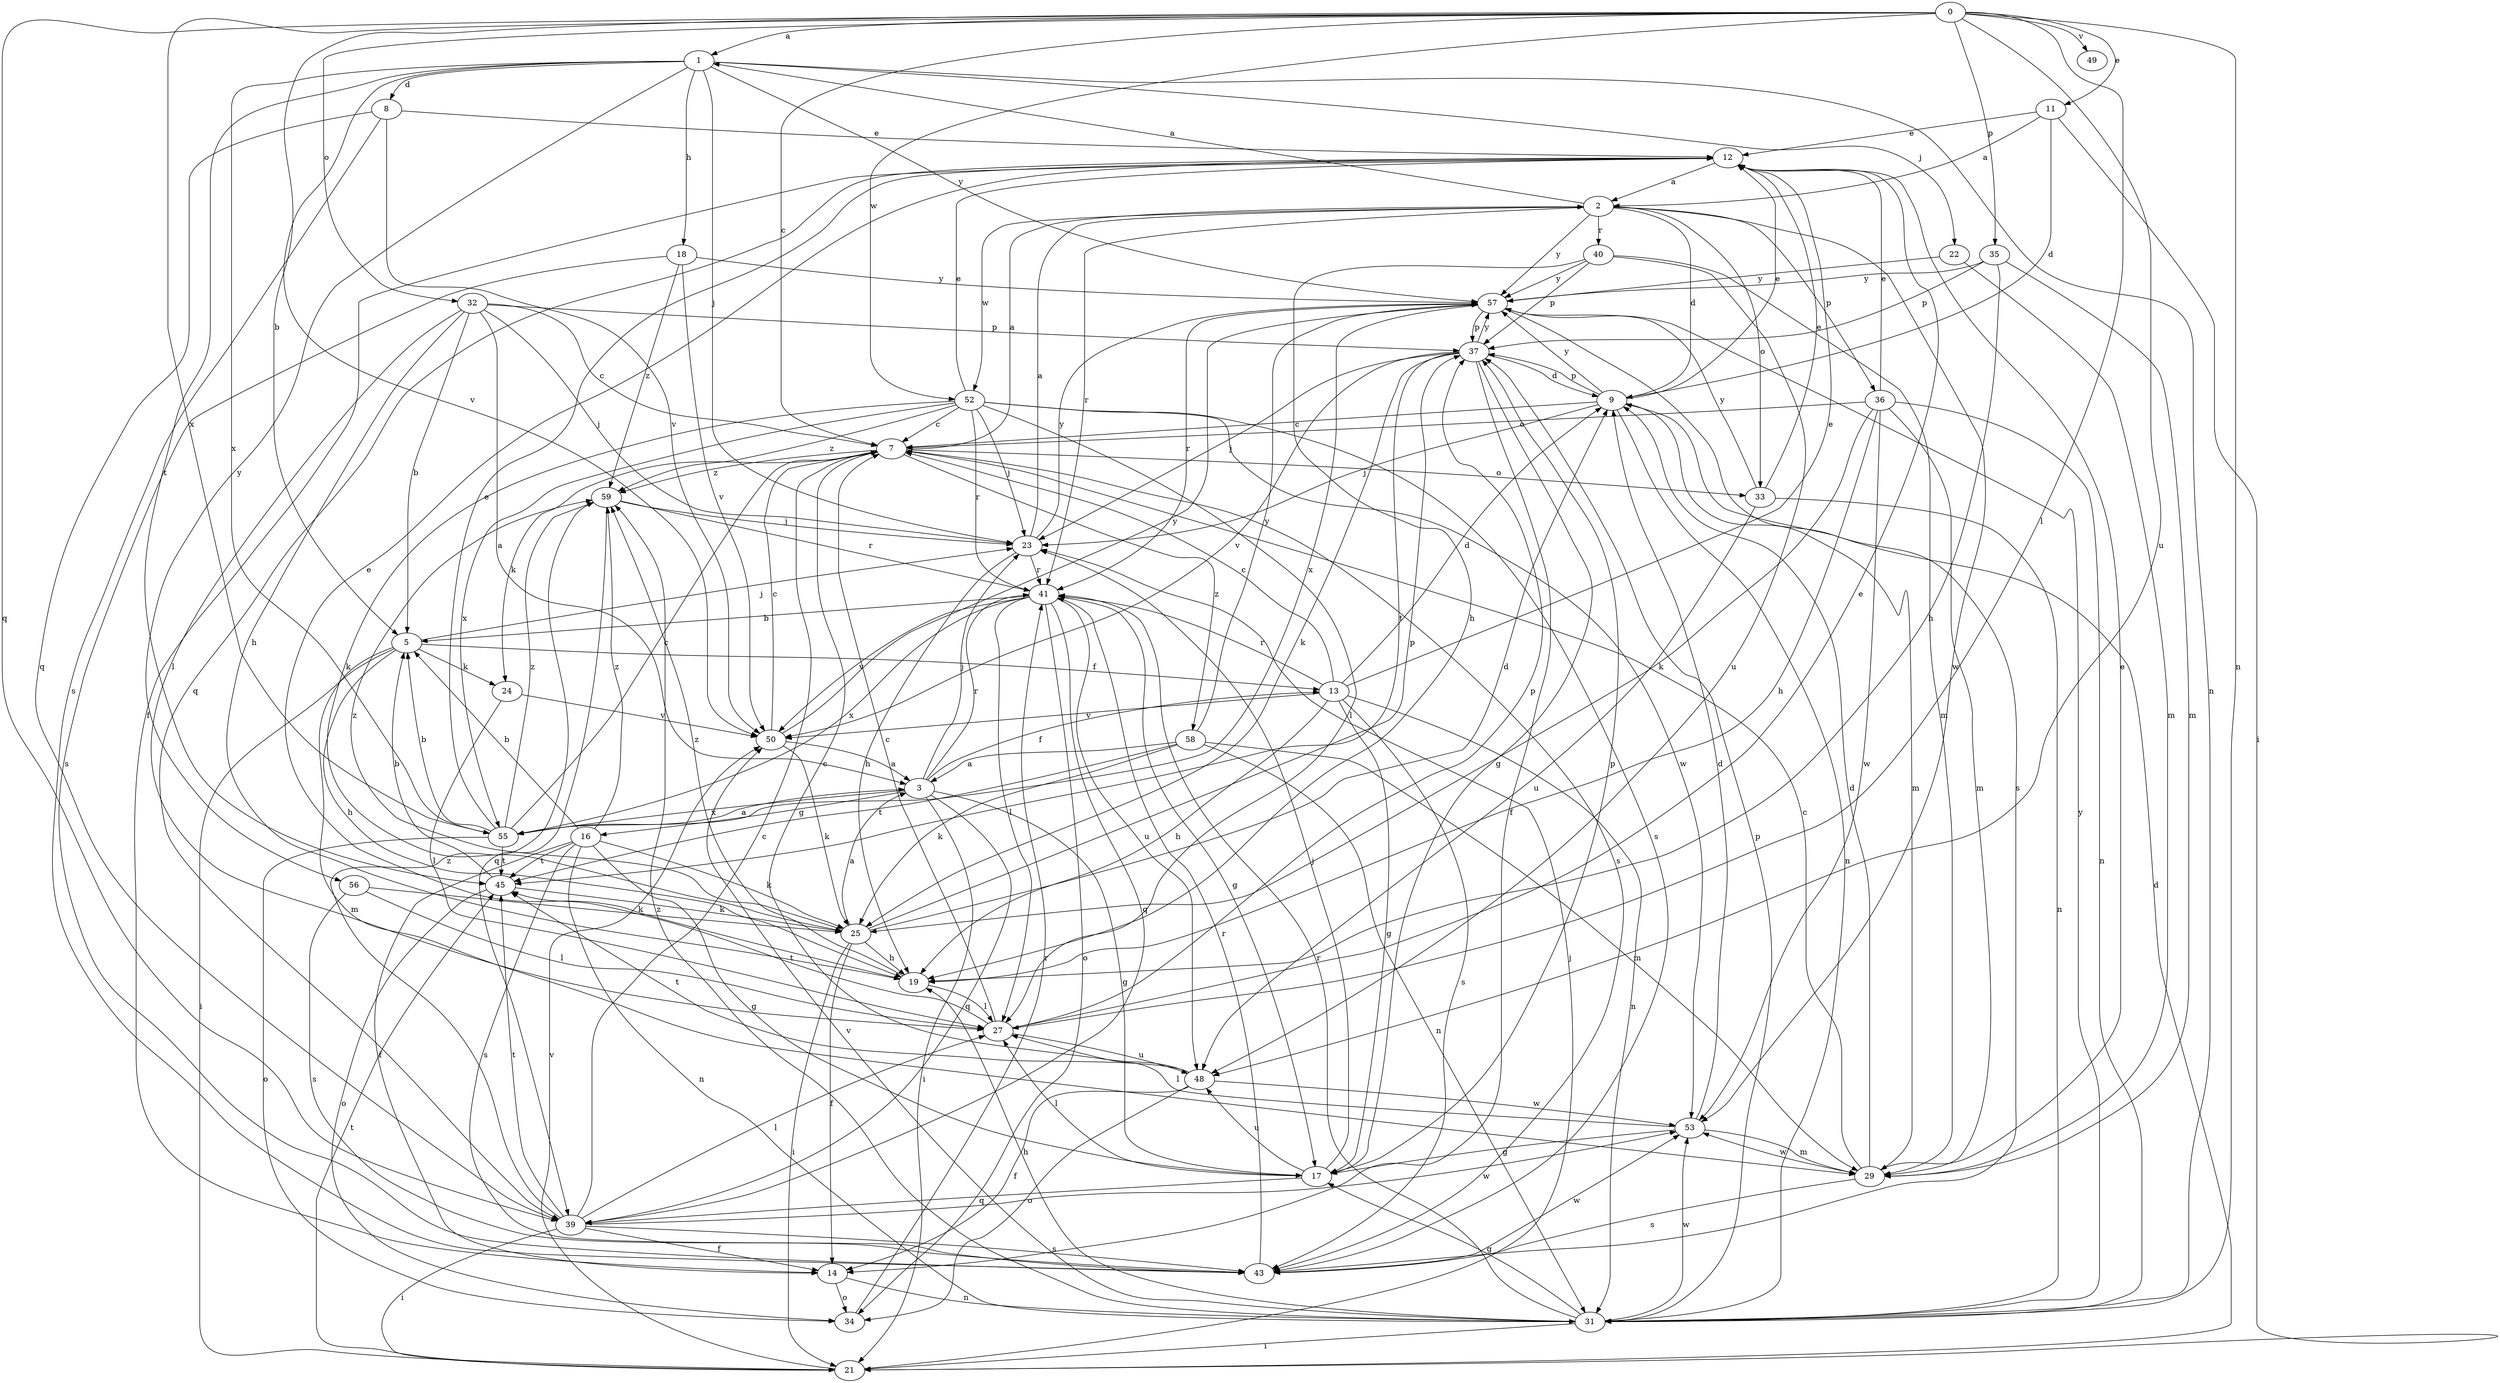 strict digraph  {
0;
1;
2;
3;
5;
7;
8;
9;
11;
12;
13;
14;
16;
17;
18;
19;
21;
22;
23;
24;
25;
27;
29;
31;
32;
33;
34;
35;
36;
37;
39;
40;
41;
43;
45;
48;
49;
50;
52;
53;
55;
56;
57;
58;
59;
0 -> 1  [label=a];
0 -> 5  [label=b];
0 -> 7  [label=c];
0 -> 11  [label=e];
0 -> 27  [label=l];
0 -> 31  [label=n];
0 -> 32  [label=o];
0 -> 35  [label=p];
0 -> 39  [label=q];
0 -> 48  [label=u];
0 -> 49  [label=v];
0 -> 52  [label=w];
0 -> 55  [label=x];
1 -> 8  [label=d];
1 -> 18  [label=h];
1 -> 22  [label=j];
1 -> 23  [label=j];
1 -> 31  [label=n];
1 -> 45  [label=t];
1 -> 50  [label=v];
1 -> 55  [label=x];
1 -> 56  [label=y];
1 -> 57  [label=y];
2 -> 1  [label=a];
2 -> 9  [label=d];
2 -> 33  [label=o];
2 -> 36  [label=p];
2 -> 40  [label=r];
2 -> 41  [label=r];
2 -> 52  [label=w];
2 -> 53  [label=w];
2 -> 57  [label=y];
3 -> 13  [label=f];
3 -> 16  [label=g];
3 -> 17  [label=g];
3 -> 21  [label=i];
3 -> 23  [label=j];
3 -> 39  [label=q];
3 -> 41  [label=r];
3 -> 55  [label=x];
5 -> 13  [label=f];
5 -> 19  [label=h];
5 -> 21  [label=i];
5 -> 23  [label=j];
5 -> 24  [label=k];
5 -> 29  [label=m];
7 -> 2  [label=a];
7 -> 24  [label=k];
7 -> 33  [label=o];
7 -> 43  [label=s];
7 -> 58  [label=z];
7 -> 59  [label=z];
8 -> 12  [label=e];
8 -> 39  [label=q];
8 -> 43  [label=s];
8 -> 50  [label=v];
9 -> 7  [label=c];
9 -> 12  [label=e];
9 -> 23  [label=j];
9 -> 29  [label=m];
9 -> 31  [label=n];
9 -> 37  [label=p];
9 -> 57  [label=y];
11 -> 2  [label=a];
11 -> 9  [label=d];
11 -> 12  [label=e];
11 -> 21  [label=i];
12 -> 2  [label=a];
12 -> 14  [label=f];
12 -> 39  [label=q];
13 -> 7  [label=c];
13 -> 9  [label=d];
13 -> 12  [label=e];
13 -> 17  [label=g];
13 -> 19  [label=h];
13 -> 31  [label=n];
13 -> 41  [label=r];
13 -> 43  [label=s];
13 -> 50  [label=v];
14 -> 31  [label=n];
14 -> 34  [label=o];
16 -> 5  [label=b];
16 -> 14  [label=f];
16 -> 17  [label=g];
16 -> 25  [label=k];
16 -> 31  [label=n];
16 -> 43  [label=s];
16 -> 45  [label=t];
16 -> 59  [label=z];
17 -> 23  [label=j];
17 -> 27  [label=l];
17 -> 37  [label=p];
17 -> 39  [label=q];
17 -> 48  [label=u];
18 -> 43  [label=s];
18 -> 50  [label=v];
18 -> 57  [label=y];
18 -> 59  [label=z];
19 -> 12  [label=e];
19 -> 27  [label=l];
19 -> 59  [label=z];
21 -> 9  [label=d];
21 -> 23  [label=j];
21 -> 45  [label=t];
21 -> 50  [label=v];
22 -> 29  [label=m];
22 -> 57  [label=y];
23 -> 2  [label=a];
23 -> 19  [label=h];
23 -> 41  [label=r];
23 -> 57  [label=y];
24 -> 27  [label=l];
24 -> 50  [label=v];
25 -> 3  [label=a];
25 -> 9  [label=d];
25 -> 14  [label=f];
25 -> 19  [label=h];
25 -> 21  [label=i];
25 -> 37  [label=p];
25 -> 59  [label=z];
27 -> 7  [label=c];
27 -> 12  [label=e];
27 -> 37  [label=p];
27 -> 45  [label=t];
27 -> 48  [label=u];
29 -> 7  [label=c];
29 -> 9  [label=d];
29 -> 12  [label=e];
29 -> 43  [label=s];
29 -> 53  [label=w];
31 -> 17  [label=g];
31 -> 19  [label=h];
31 -> 21  [label=i];
31 -> 37  [label=p];
31 -> 41  [label=r];
31 -> 50  [label=v];
31 -> 53  [label=w];
31 -> 57  [label=y];
31 -> 59  [label=z];
32 -> 3  [label=a];
32 -> 5  [label=b];
32 -> 7  [label=c];
32 -> 19  [label=h];
32 -> 23  [label=j];
32 -> 27  [label=l];
32 -> 37  [label=p];
33 -> 12  [label=e];
33 -> 31  [label=n];
33 -> 48  [label=u];
33 -> 57  [label=y];
34 -> 41  [label=r];
35 -> 19  [label=h];
35 -> 29  [label=m];
35 -> 37  [label=p];
35 -> 57  [label=y];
36 -> 7  [label=c];
36 -> 12  [label=e];
36 -> 19  [label=h];
36 -> 25  [label=k];
36 -> 29  [label=m];
36 -> 31  [label=n];
36 -> 53  [label=w];
37 -> 9  [label=d];
37 -> 14  [label=f];
37 -> 17  [label=g];
37 -> 23  [label=j];
37 -> 25  [label=k];
37 -> 45  [label=t];
37 -> 50  [label=v];
37 -> 57  [label=y];
39 -> 7  [label=c];
39 -> 14  [label=f];
39 -> 21  [label=i];
39 -> 27  [label=l];
39 -> 43  [label=s];
39 -> 45  [label=t];
39 -> 53  [label=w];
39 -> 59  [label=z];
40 -> 19  [label=h];
40 -> 29  [label=m];
40 -> 37  [label=p];
40 -> 48  [label=u];
40 -> 57  [label=y];
41 -> 5  [label=b];
41 -> 17  [label=g];
41 -> 27  [label=l];
41 -> 34  [label=o];
41 -> 39  [label=q];
41 -> 48  [label=u];
41 -> 50  [label=v];
41 -> 55  [label=x];
43 -> 41  [label=r];
43 -> 53  [label=w];
45 -> 5  [label=b];
45 -> 25  [label=k];
45 -> 34  [label=o];
48 -> 7  [label=c];
48 -> 14  [label=f];
48 -> 34  [label=o];
48 -> 45  [label=t];
48 -> 53  [label=w];
50 -> 3  [label=a];
50 -> 7  [label=c];
50 -> 25  [label=k];
50 -> 57  [label=y];
52 -> 7  [label=c];
52 -> 12  [label=e];
52 -> 23  [label=j];
52 -> 25  [label=k];
52 -> 27  [label=l];
52 -> 41  [label=r];
52 -> 43  [label=s];
52 -> 53  [label=w];
52 -> 55  [label=x];
52 -> 59  [label=z];
53 -> 9  [label=d];
53 -> 17  [label=g];
53 -> 27  [label=l];
53 -> 29  [label=m];
55 -> 3  [label=a];
55 -> 5  [label=b];
55 -> 7  [label=c];
55 -> 12  [label=e];
55 -> 34  [label=o];
55 -> 45  [label=t];
55 -> 59  [label=z];
56 -> 25  [label=k];
56 -> 27  [label=l];
56 -> 43  [label=s];
57 -> 37  [label=p];
57 -> 41  [label=r];
57 -> 43  [label=s];
57 -> 55  [label=x];
58 -> 3  [label=a];
58 -> 25  [label=k];
58 -> 29  [label=m];
58 -> 31  [label=n];
58 -> 45  [label=t];
58 -> 57  [label=y];
59 -> 23  [label=j];
59 -> 39  [label=q];
59 -> 41  [label=r];
}
